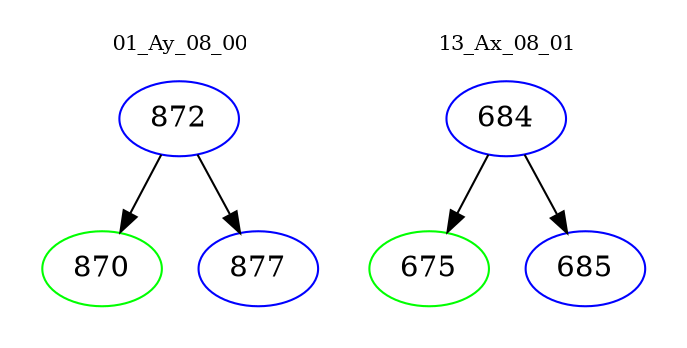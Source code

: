 digraph{
subgraph cluster_0 {
color = white
label = "01_Ay_08_00";
fontsize=10;
T0_872 [label="872", color="blue"]
T0_872 -> T0_870 [color="black"]
T0_870 [label="870", color="green"]
T0_872 -> T0_877 [color="black"]
T0_877 [label="877", color="blue"]
}
subgraph cluster_1 {
color = white
label = "13_Ax_08_01";
fontsize=10;
T1_684 [label="684", color="blue"]
T1_684 -> T1_675 [color="black"]
T1_675 [label="675", color="green"]
T1_684 -> T1_685 [color="black"]
T1_685 [label="685", color="blue"]
}
}
